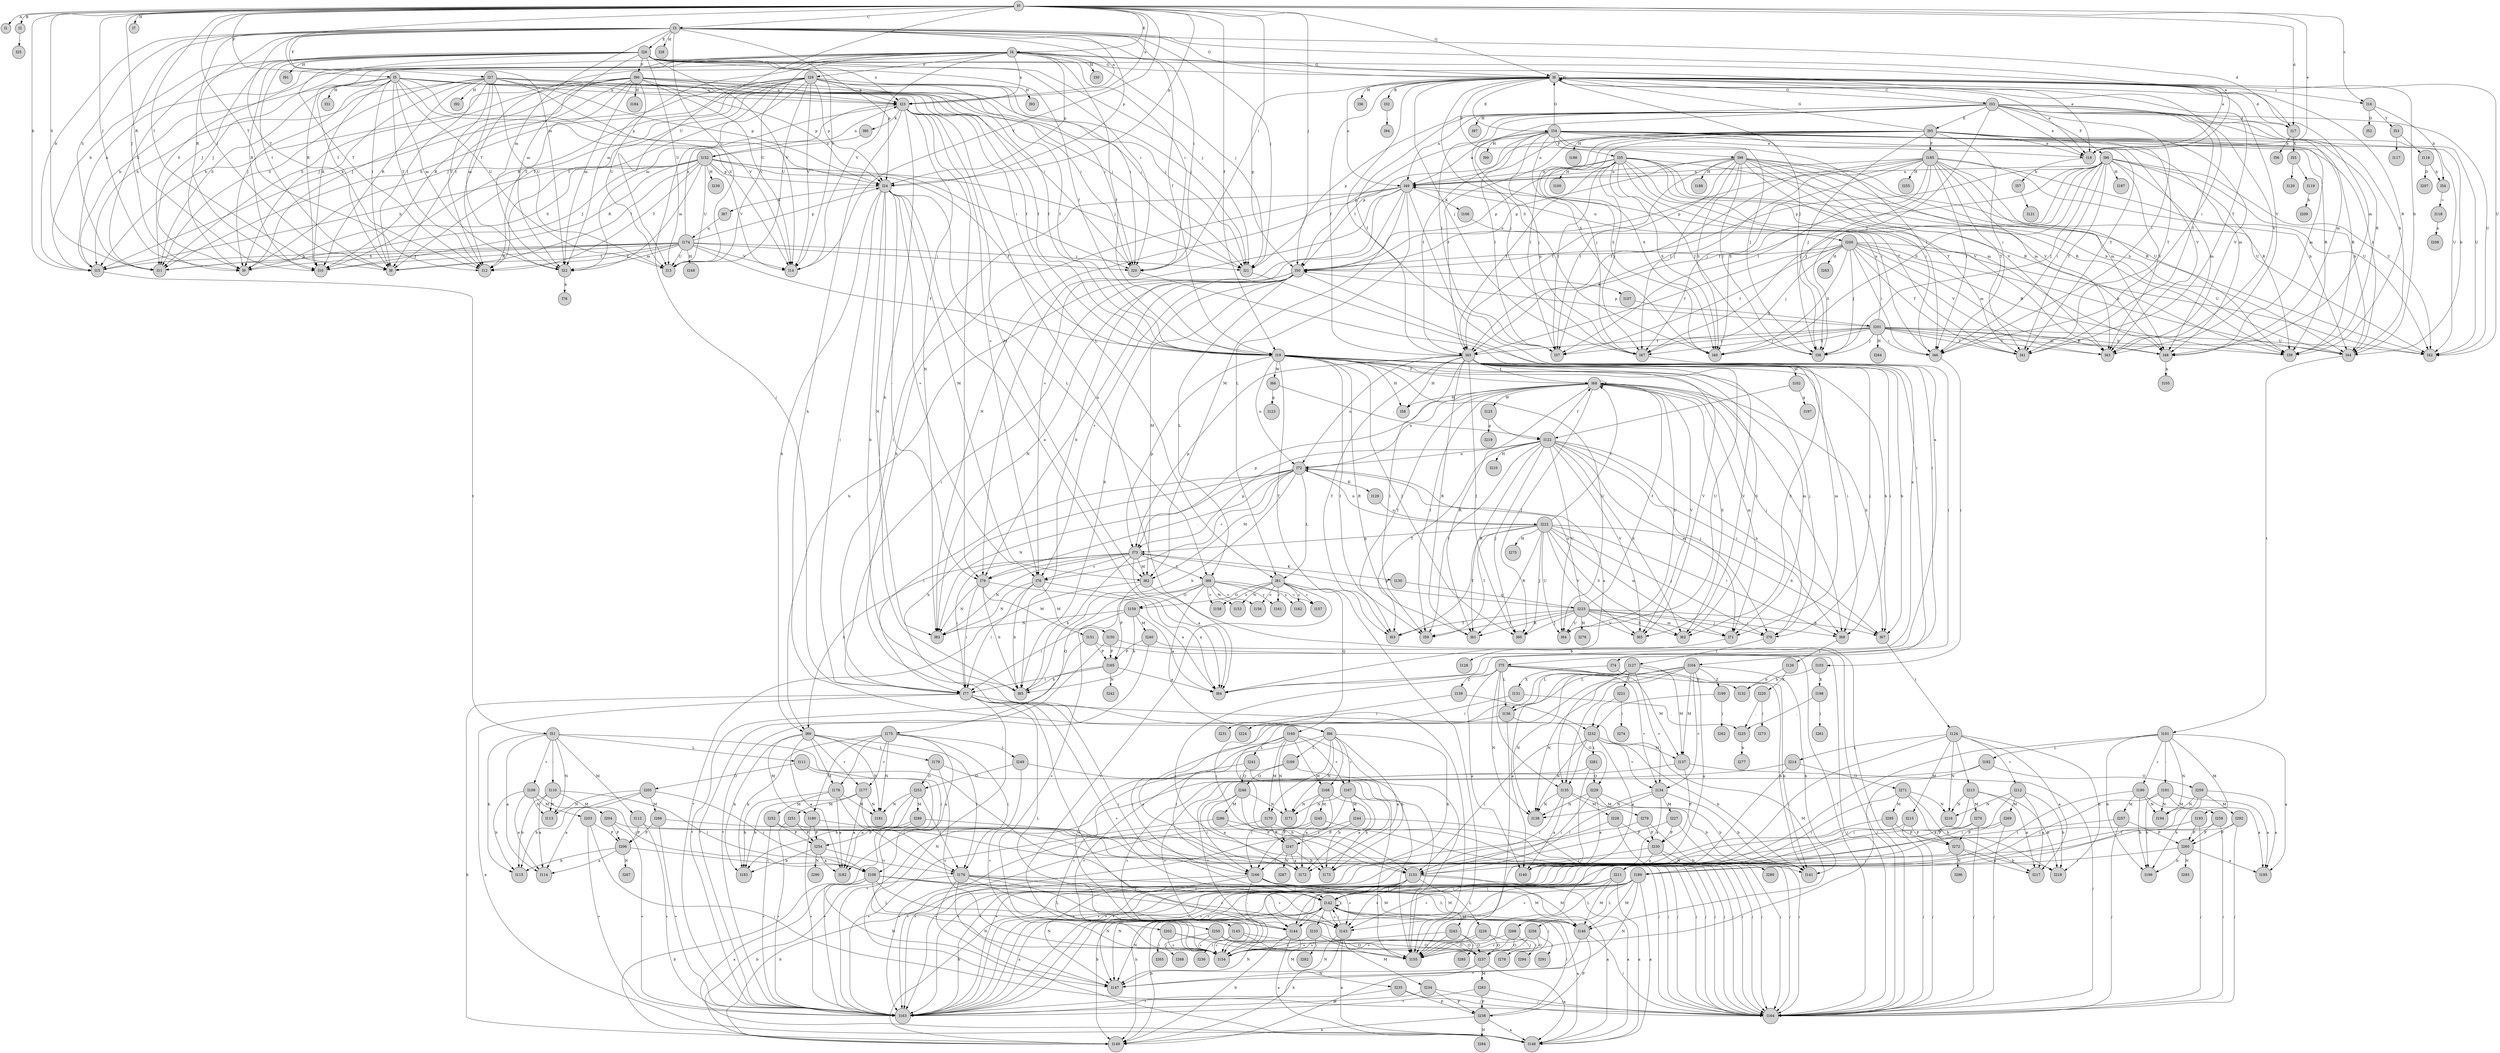digraph simple {node [shape = circle style=filled];
I0[tooltip="I0
A'->.A,#
A->.B,,#
B->.CEFH,,
B->.H,,
B->.CH,,
B->.EH,,
B->.FH,,
B->.CFH,,
B->.CEH,,
B->.EFH,,
C->.cY;
,b|d|e|f|i|j|m|n|p
H->.I,,
H->.R,,
H->.T,,
H->.S,,
H->.U,,
H->.V,,
H->.J,,
E->.dX;
,b|e|f|i|j|m|n|p
F->.GB;
,b|f|i|j|m|n|p
I->.btL,,
R->.pKqH,,
T->.nKoH,,
S->.mb,,
U->.i(X),,
V->.j(Z),,
J->.fWg,,
G->.eb;
,b|c|d|e|f|i|j|m|n|p
" ];

I1[tooltip="I1
A'->A.,#
" ];

I2[tooltip="I2
A->B.,,#
" ];

I3[tooltip="I3
B->C.EFH,,
B->C.H,,
B->C.FH,,
B->C.EH,,
E->.dX;
,b|e|f|i|j|m|n|p
H->.I,,
H->.R,,
H->.T,,
H->.S,,
H->.U,,
H->.V,,
H->.J,,
F->.GB;
,b|f|i|j|m|n|p
I->.btL,,
R->.pKqH,,
T->.nKoH,,
S->.mb,,
U->.i(X),,
V->.j(Z),,
J->.fWg,,
G->.eb;
,b|c|d|e|f|i|j|m|n|p
" ];

I4[tooltip="I4
B->E.H,,
B->E.FH,,
H->.I,,
H->.R,,
H->.T,,
H->.S,,
H->.U,,
H->.V,,
H->.J,,
F->.GB;
,b|f|i|j|m|n|p
I->.btL,,
R->.pKqH,,
T->.nKoH,,
S->.mb,,
U->.i(X),,
V->.j(Z),,
J->.fWg,,
G->.eb;
,b|c|d|e|f|i|j|m|n|p
" ];

I5[tooltip="I5
B->F.H,,
H->.I,,
H->.R,,
H->.T,,
H->.S,,
H->.U,,
H->.V,,
H->.J,,
I->.btL,,
R->.pKqH,,
T->.nKoH,,
S->.mb,,
U->.i(X),,
V->.j(Z),,
J->.fWg,,
" ];

I6[tooltip="I6
F->G.B;
,b|f|i|j|m|n|p
B->.CEFH,;

B->.H,;

B->.CH,;

B->.EH,;

B->.FH,;

B->.CFH,;

B->.CEH,;

B->.EFH,;

C->.cY;
,b|d|e|f|i|j|m|n|p
H->.I,;

H->.R,;

H->.T,;

H->.S,;

H->.U,;

H->.V,;

H->.J,;

E->.dX;
,b|e|f|i|j|m|n|p
F->.GB;
,b|f|i|j|m|n|p
I->.btL,;

R->.pKqH,;

T->.nKoH,;

S->.mb,;

U->.i(X),;

V->.j(Z),;

J->.fWg,;

G->.eb;
,b|c|d|e|f|i|j|m|n|p
" ];

I7[tooltip="I7
B->H.,,
" ];

I8[tooltip="I8
H->I.,,
" ];

I9[tooltip="I9
H->J.,,
" ];

I10[tooltip="I10
H->R.,,
" ];

I11[tooltip="I11
H->S.,,
" ];

I12[tooltip="I12
H->T.,,
" ];

I13[tooltip="I13
H->U.,,
" ];

I14[tooltip="I14
H->V.,,
" ];

I15[tooltip="I15
I->b.tL,,
" ];

I16[tooltip="I16
C->c.Y;
,b|d|e|f|i|j|m|n|p
Y->.Y,D,,|;

Y->.D,,|;

D->.b=a,,|;

" ];

I17[tooltip="I17
E->d.X;
,b|e|f|i|j|m|n|p
X->.X,b,,|;

X->.b,,|;

" ];

I18[tooltip="I18
G->e.b;
,b|c|d|e|f|i|j|m|n|p
" ];

I19[tooltip="I19
J->f.Wg,,
W->.W;
H,;
|g
W->.H,;
|g
H->.I,;
|g
H->.R,;
|g
H->.T,;
|g
H->.S,;
|g
H->.U,;
|g
H->.V,;
|g
H->.J,;
|g
I->.btL,;
|g
R->.pKqH,;
|g
T->.nKoH,;
|g
S->.mb,;
|g
U->.i(X),;
|g
V->.j(Z),;
|g
J->.fWg,;
|g
" ];

I20[tooltip="I20
U->i.(X),,
" ];

I21[tooltip="I21
V->j.(Z),,
" ];

I22[tooltip="I22
S->m.b,,
" ];

I23[tooltip="I23
T->n.KoH,,
K->.LQL,o
K->.hL,o
L->.LOM,%|+|-|<|=|>|r|s
L->.M,%|+|-|<|=|>|r|s
L->.-M,%|+|-|<|=|>|r|s
L->.+M,%|+|-|<|=|>|r|s
M->.MPN,%|*|+|-|/|<|=|>|r|s
M->.N,%|*|+|-|/|<|=|>|r|s
N->.b,%|*|+|-|/|<|=|>|r|s
N->.a,%|*|+|-|/|<|=|>|r|s
N->.(L),%|*|+|-|/|<|=|>|r|s
" ];

I24[tooltip="I24
R->p.KqH,,
K->.LQL,q
K->.hL,q
L->.LOM,%|+|-|<|=|>|r|s
L->.M,%|+|-|<|=|>|r|s
L->.-M,%|+|-|<|=|>|r|s
L->.+M,%|+|-|<|=|>|r|s
M->.MPN,%|*|+|-|/|<|=|>|r|s
M->.N,%|*|+|-|/|<|=|>|r|s
N->.b,%|*|+|-|/|<|=|>|r|s
N->.a,%|*|+|-|/|<|=|>|r|s
N->.(L),%|*|+|-|/|<|=|>|r|s
" ];

I25[tooltip="I25
A->B,.,#
" ];

I26[tooltip="I26
B->CE.FH,,
B->CE.H,,
F->.GB;
,b|f|i|j|m|n|p
H->.I,,
H->.R,,
H->.T,,
H->.S,,
H->.U,,
H->.V,,
H->.J,,
G->.eb;
,b|c|d|e|f|i|j|m|n|p
I->.btL,,
R->.pKqH,,
T->.nKoH,,
S->.mb,,
U->.i(X),,
V->.j(Z),,
J->.fWg,,
" ];

I27[tooltip="I27
B->CF.H,,
H->.I,,
H->.R,,
H->.T,,
H->.S,,
H->.U,,
H->.V,,
H->.J,,
I->.btL,,
R->.pKqH,,
T->.nKoH,,
S->.mb,,
U->.i(X),,
V->.j(Z),,
J->.fWg,,
" ];

I28[tooltip="I28
B->CH.,,
" ];

I29[tooltip="I29
B->EF.H,,
H->.I,,
H->.R,,
H->.T,,
H->.S,,
H->.U,,
H->.V,,
H->.J,,
I->.btL,,
R->.pKqH,,
T->.nKoH,,
S->.mb,,
U->.i(X),,
V->.j(Z),,
J->.fWg,,
" ];

I30[tooltip="I30
B->EH.,,
" ];

I31[tooltip="I31
B->FH.,,
" ];

I32[tooltip="I32
F->GB.;
,b|f|i|j|m|n|p
" ];

I33[tooltip="I33
B->C.EFH,;

B->C.H,;

B->C.FH,;

B->C.EH,;

E->.dX;
,b|e|f|i|j|m|n|p
H->.I,;

H->.R,;

H->.T,;

H->.S,;

H->.U,;

H->.V,;

H->.J,;

F->.GB;
,b|f|i|j|m|n|p
I->.btL,;

R->.pKqH,;

T->.nKoH,;

S->.mb,;

U->.i(X),;

V->.j(Z),;

J->.fWg,;

G->.eb;
,b|c|d|e|f|i|j|m|n|p
" ];

I34[tooltip="I34
B->E.H,;

B->E.FH,;

H->.I,;

H->.R,;

H->.T,;

H->.S,;

H->.U,;

H->.V,;

H->.J,;

F->.GB;
,b|f|i|j|m|n|p
I->.btL,;

R->.pKqH,;

T->.nKoH,;

S->.mb,;

U->.i(X),;

V->.j(Z),;

J->.fWg,;

G->.eb;
,b|c|d|e|f|i|j|m|n|p
" ];

I35[tooltip="I35
B->F.H,;

H->.I,;

H->.R,;

H->.T,;

H->.S,;

H->.U,;

H->.V,;

H->.J,;

I->.btL,;

R->.pKqH,;

T->.nKoH,;

S->.mb,;

U->.i(X),;

V->.j(Z),;

J->.fWg,;

" ];

I36[tooltip="I36
B->H.,;

" ];

I37[tooltip="I37
H->I.,;

" ];

I38[tooltip="I38
H->J.,;

" ];

I39[tooltip="I39
H->R.,;

" ];

I40[tooltip="I40
H->S.,;

" ];

I41[tooltip="I41
H->T.,;

" ];

I42[tooltip="I42
H->U.,;

" ];

I43[tooltip="I43
H->V.,;

" ];

I44[tooltip="I44
I->b.tL,;

" ];

I45[tooltip="I45
J->f.Wg,;

W->.W;
H,;
|g
W->.H,;
|g
H->.I,;
|g
H->.R,;
|g
H->.T,;
|g
H->.S,;
|g
H->.U,;
|g
H->.V,;
|g
H->.J,;
|g
I->.btL,;
|g
R->.pKqH,;
|g
T->.nKoH,;
|g
S->.mb,;
|g
U->.i(X),;
|g
V->.j(Z),;
|g
J->.fWg,;
|g
" ];

I46[tooltip="I46
U->i.(X),;

" ];

I47[tooltip="I47
V->j.(Z),;

" ];

I48[tooltip="I48
S->m.b,;

" ];

I49[tooltip="I49
T->n.KoH,;

K->.LQL,o
K->.hL,o
L->.LOM,%|+|-|<|=|>|r|s
L->.M,%|+|-|<|=|>|r|s
L->.-M,%|+|-|<|=|>|r|s
L->.+M,%|+|-|<|=|>|r|s
M->.MPN,%|*|+|-|/|<|=|>|r|s
M->.N,%|*|+|-|/|<|=|>|r|s
N->.b,%|*|+|-|/|<|=|>|r|s
N->.a,%|*|+|-|/|<|=|>|r|s
N->.(L),%|*|+|-|/|<|=|>|r|s
" ];

I50[tooltip="I50
R->p.KqH,;

K->.LQL,q
K->.hL,q
L->.LOM,%|+|-|<|=|>|r|s
L->.M,%|+|-|<|=|>|r|s
L->.-M,%|+|-|<|=|>|r|s
L->.+M,%|+|-|<|=|>|r|s
M->.MPN,%|*|+|-|/|<|=|>|r|s
M->.N,%|*|+|-|/|<|=|>|r|s
N->.b,%|*|+|-|/|<|=|>|r|s
N->.a,%|*|+|-|/|<|=|>|r|s
N->.(L),%|*|+|-|/|<|=|>|r|s
" ];

I51[tooltip="I51
I->bt.L,,
L->.LOM,+|,|-
L->.M,+|,|-
L->.-M,+|,|-
L->.+M,+|,|-
M->.MPN,*|+|,|-|/
M->.N,*|+|,|-|/
N->.b,*|+|,|-|/
N->.a,*|+|,|-|/
N->.(L),*|+|,|-|/
" ];

I52[tooltip="I52
Y->D.,,|;

" ];

I53[tooltip="I53
C->cY.;
,b|d|e|f|i|j|m|n|p
Y->Y.,D,,|;

" ];

I54[tooltip="I54
D->b.=a,,|;

" ];

I55[tooltip="I55
E->dX.;
,b|e|f|i|j|m|n|p
X->X.,b,,|;

" ];

I56[tooltip="I56
X->b.,,|;

" ];

I57[tooltip="I57
G->eb.;
,b|c|d|e|f|i|j|m|n|p
" ];

I58[tooltip="I58
W->H.,;
|g
" ];

I59[tooltip="I59
H->I.,;
|g
" ];

I60[tooltip="I60
H->J.,;
|g
" ];

I61[tooltip="I61
H->R.,;
|g
" ];

I62[tooltip="I62
H->S.,;
|g
" ];

I63[tooltip="I63
H->T.,;
|g
" ];

I64[tooltip="I64
H->U.,;
|g
" ];

I65[tooltip="I65
H->V.,;
|g
" ];

I66[tooltip="I66
J->fW.g,,
W->W.;
H,;
|g
" ];

I67[tooltip="I67
I->b.tL,;
|g
" ];

I68[tooltip="I68
J->f.Wg,;
|g
W->.W;
H,;
|g
W->.H,;
|g
H->.I,;
|g
H->.R,;
|g
H->.T,;
|g
H->.S,;
|g
H->.U,;
|g
H->.V,;
|g
H->.J,;
|g
I->.btL,;
|g
R->.pKqH,;
|g
T->.nKoH,;
|g
S->.mb,;
|g
U->.i(X),;
|g
V->.j(Z),;
|g
J->.fWg,;
|g
" ];

I69[tooltip="I69
U->i.(X),;
|g
" ];

I70[tooltip="I70
V->j.(Z),;
|g
" ];

I71[tooltip="I71
S->m.b,;
|g
" ];

I72[tooltip="I72
T->n.KoH,;
|g
K->.LQL,o
K->.hL,o
L->.LOM,%|+|-|<|=|>|r|s
L->.M,%|+|-|<|=|>|r|s
L->.-M,%|+|-|<|=|>|r|s
L->.+M,%|+|-|<|=|>|r|s
M->.MPN,%|*|+|-|/|<|=|>|r|s
M->.N,%|*|+|-|/|<|=|>|r|s
N->.b,%|*|+|-|/|<|=|>|r|s
N->.a,%|*|+|-|/|<|=|>|r|s
N->.(L),%|*|+|-|/|<|=|>|r|s
" ];

I73[tooltip="I73
R->p.KqH,;
|g
K->.LQL,q
K->.hL,q
L->.LOM,%|+|-|<|=|>|r|s
L->.M,%|+|-|<|=|>|r|s
L->.-M,%|+|-|<|=|>|r|s
L->.+M,%|+|-|<|=|>|r|s
M->.MPN,%|*|+|-|/|<|=|>|r|s
M->.N,%|*|+|-|/|<|=|>|r|s
N->.b,%|*|+|-|/|<|=|>|r|s
N->.a,%|*|+|-|/|<|=|>|r|s
N->.(L),%|*|+|-|/|<|=|>|r|s
" ];

I74[tooltip="I74
U->i(.X),,
X->.X,b,)|,
X->.b,)|,
" ];

I75[tooltip="I75
V->j(.Z),,
Z->.Z,L,)|,
Z->.L,)|,
L->.LOM,)|+|,|-
L->.M,)|+|,|-
L->.-M,)|+|,|-
L->.+M,)|+|,|-
M->.MPN,)|*|+|,|-|/
M->.N,)|*|+|,|-|/
N->.b,)|*|+|,|-|/
N->.a,)|*|+|,|-|/
N->.(L),)|*|+|,|-|/
" ];

I76[tooltip="I76
S->mb.,,
" ];

I77[tooltip="I77
N->(.L),%|*|+|-|/|<|=|>|r|s
L->.LOM,)|+|-
L->.M,)|+|-
L->.-M,)|+|-
L->.+M,)|+|-
M->.MPN,)|*|+|-|/
M->.N,)|*|+|-|/
N->.b,)|*|+|-|/
N->.a,)|*|+|-|/
N->.(L),)|*|+|-|/
" ];

I78[tooltip="I78
L->+.M,%|+|-|<|=|>|r|s
M->.MPN,%|*|+|-|/|<|=|>|r|s
M->.N,%|*|+|-|/|<|=|>|r|s
N->.b,%|*|+|-|/|<|=|>|r|s
N->.a,%|*|+|-|/|<|=|>|r|s
N->.(L),%|*|+|-|/|<|=|>|r|s
" ];

I79[tooltip="I79
L->-.M,%|+|-|<|=|>|r|s
M->.MPN,%|*|+|-|/|<|=|>|r|s
M->.N,%|*|+|-|/|<|=|>|r|s
N->.b,%|*|+|-|/|<|=|>|r|s
N->.a,%|*|+|-|/|<|=|>|r|s
N->.(L),%|*|+|-|/|<|=|>|r|s
" ];

I80[tooltip="I80
T->nK.oH,,
" ];

I81[tooltip="I81
K->L.QL,o
L->L.OM,%|+|-|<|=|>|r|s
Q->.=,(|+|-|a|b
Q->.%,(|+|-|a|b
Q->.<,(|+|-|a|b
Q->.r,(|+|-|a|b
Q->.>,(|+|-|a|b
Q->.s,(|+|-|a|b
O->.+,(|a|b
O->.-,(|a|b
" ];

I82[tooltip="I82
L->M.,%|+|-|<|=|>|r|s
M->M.PN,%|*|+|-|/|<|=|>|r|s
P->.*,(|a|b
P->./,(|a|b
" ];

I83[tooltip="I83
M->N.,%|*|+|-|/|<|=|>|r|s
" ];

I84[tooltip="I84
N->a.,%|*|+|-|/|<|=|>|r|s
" ];

I85[tooltip="I85
N->b.,%|*|+|-|/|<|=|>|r|s
" ];

I86[tooltip="I86
K->h.L,o
L->.LOM,+|-|o
L->.M,+|-|o
L->.-M,+|-|o
L->.+M,+|-|o
M->.MPN,*|+|-|/|o
M->.N,*|+|-|/|o
N->.b,*|+|-|/|o
N->.a,*|+|-|/|o
N->.(L),*|+|-|/|o
" ];

I87[tooltip="I87
R->pK.qH,,
" ];

I88[tooltip="I88
K->L.QL,q
L->L.OM,%|+|-|<|=|>|r|s
Q->.=,(|+|-|a|b
Q->.%,(|+|-|a|b
Q->.<,(|+|-|a|b
Q->.r,(|+|-|a|b
Q->.>,(|+|-|a|b
Q->.s,(|+|-|a|b
O->.+,(|a|b
O->.-,(|a|b
" ];

I89[tooltip="I89
K->h.L,q
L->.LOM,+|-|q
L->.M,+|-|q
L->.-M,+|-|q
L->.+M,+|-|q
M->.MPN,*|+|-|/|q
M->.N,*|+|-|/|q
N->.b,*|+|-|/|q
N->.a,*|+|-|/|q
N->.(L),*|+|-|/|q
" ];

I90[tooltip="I90
B->CEF.H,,
H->.I,,
H->.R,,
H->.T,,
H->.S,,
H->.U,,
H->.V,,
H->.J,,
I->.btL,,
R->.pKqH,,
T->.nKoH,,
S->.mb,,
U->.i(X),,
V->.j(Z),,
J->.fWg,,
" ];

I91[tooltip="I91
B->CEH.,,
" ];

I92[tooltip="I92
B->CFH.,,
" ];

I93[tooltip="I93
B->EFH.,,
" ];

I94[tooltip="I94
F->GB;
.,b|f|i|j|m|n|p
" ];

I95[tooltip="I95
B->CE.FH,;

B->CE.H,;

F->.GB;
,b|f|i|j|m|n|p
H->.I,;

H->.R,;

H->.T,;

H->.S,;

H->.U,;

H->.V,;

H->.J,;

G->.eb;
,b|c|d|e|f|i|j|m|n|p
I->.btL,;

R->.pKqH,;

T->.nKoH,;

S->.mb,;

U->.i(X),;

V->.j(Z),;

J->.fWg,;

" ];

I96[tooltip="I96
B->CF.H,;

H->.I,;

H->.R,;

H->.T,;

H->.S,;

H->.U,;

H->.V,;

H->.J,;

I->.btL,;

R->.pKqH,;

T->.nKoH,;

S->.mb,;

U->.i(X),;

V->.j(Z),;

J->.fWg,;

" ];

I97[tooltip="I97
B->CH.,;

" ];

I98[tooltip="I98
B->EF.H,;

H->.I,;

H->.R,;

H->.T,;

H->.S,;

H->.U,;

H->.V,;

H->.J,;

I->.btL,;

R->.pKqH,;

T->.nKoH,;

S->.mb,;

U->.i(X),;

V->.j(Z),;

J->.fWg,;

" ];

I99[tooltip="I99
B->EH.,;

" ];

I100[tooltip="I100
B->FH.,;

" ];

I101[tooltip="I101
I->bt.L,;

L->.LOM,+|-|;

L->.M,+|-|;

L->.-M,+|-|;

L->.+M,+|-|;

M->.MPN,*|+|-|/|;

M->.N,*|+|-|/|;

N->.b,*|+|-|/|;

N->.a,*|+|-|/|;

N->.(L),*|+|-|/|;

" ];

I102[tooltip="I102
J->fW.g,;

W->W.;
H,;
|g
" ];

I103[tooltip="I103
U->i(.X),;

X->.X,b,)|,
X->.b,)|,
" ];

I104[tooltip="I104
V->j(.Z),;

Z->.Z,L,)|,
Z->.L,)|,
L->.LOM,)|+|,|-
L->.M,)|+|,|-
L->.-M,)|+|,|-
L->.+M,)|+|,|-
M->.MPN,)|*|+|,|-|/
M->.N,)|*|+|,|-|/
N->.b,)|*|+|,|-|/
N->.a,)|*|+|,|-|/
N->.(L),)|*|+|,|-|/
" ];

I105[tooltip="I105
S->mb.,;

" ];

I106[tooltip="I106
T->nK.oH,;

" ];

I107[tooltip="I107
R->pK.qH,;

" ];

I108[tooltip="I108
N->(.L),*|+|,|-|/
L->.LOM,)|+|-
L->.M,)|+|-
L->.-M,)|+|-
L->.+M,)|+|-
M->.MPN,)|*|+|-|/
M->.N,)|*|+|-|/
N->.b,)|*|+|-|/
N->.a,)|*|+|-|/
N->.(L),)|*|+|-|/
" ];

I109[tooltip="I109
L->+.M,+|,|-
M->.MPN,*|+|,|-|/
M->.N,*|+|,|-|/
N->.b,*|+|,|-|/
N->.a,*|+|,|-|/
N->.(L),*|+|,|-|/
" ];

I110[tooltip="I110
L->-.M,+|,|-
M->.MPN,*|+|,|-|/
M->.N,*|+|,|-|/
N->.b,*|+|,|-|/
N->.a,*|+|,|-|/
N->.(L),*|+|,|-|/
" ];

I111[tooltip="I111
I->btL.,,
L->L.OM,+|,|-
O->.+,(|a|b
O->.-,(|a|b
" ];

I112[tooltip="I112
L->M.,+|,|-
M->M.PN,*|+|,|-|/
P->.*,(|a|b
P->./,(|a|b
" ];

I113[tooltip="I113
M->N.,*|+|,|-|/
" ];

I114[tooltip="I114
N->a.,*|+|,|-|/
" ];

I115[tooltip="I115
N->b.,*|+|,|-|/
" ];

I116[tooltip="I116
Y->Y,.D,,|;

D->.b=a,,|;

" ];

I117[tooltip="I117
C->cY;
.,b|d|e|f|i|j|m|n|p
" ];

I118[tooltip="I118
D->b=.a,,|;

" ];

I119[tooltip="I119
X->X,.b,,|;

" ];

I120[tooltip="I120
E->dX;
.,b|e|f|i|j|m|n|p
" ];

I121[tooltip="I121
G->eb;
.,b|c|d|e|f|i|j|m|n|p
" ];

I122[tooltip="I122
W->W;
.H,;
|g
H->.I,;
|g
H->.R,;
|g
H->.T,;
|g
H->.S,;
|g
H->.U,;
|g
H->.V,;
|g
H->.J,;
|g
I->.btL,;
|g
R->.pKqH,;
|g
T->.nKoH,;
|g
S->.mb,;
|g
U->.i(X),;
|g
V->.j(Z),;
|g
J->.fWg,;
|g
" ];

I123[tooltip="I123
J->fWg.,,
" ];

I124[tooltip="I124
I->bt.L,;
|g
L->.LOM,+|-|;
|g
L->.M,+|-|;
|g
L->.-M,+|-|;
|g
L->.+M,+|-|;
|g
M->.MPN,*|+|-|/|;
|g
M->.N,*|+|-|/|;
|g
N->.b,*|+|-|/|;
|g
N->.a,*|+|-|/|;
|g
N->.(L),*|+|-|/|;
|g
" ];

I125[tooltip="I125
J->fW.g,;
|g
W->W.;
H,;
|g
" ];

I126[tooltip="I126
U->i(.X),;
|g
X->.X,b,)|,
X->.b,)|,
" ];

I127[tooltip="I127
V->j(.Z),;
|g
Z->.Z,L,)|,
Z->.L,)|,
L->.LOM,)|+|,|-
L->.M,)|+|,|-
L->.-M,)|+|,|-
L->.+M,)|+|,|-
M->.MPN,)|*|+|,|-|/
M->.N,)|*|+|,|-|/
N->.b,)|*|+|,|-|/
N->.a,)|*|+|,|-|/
N->.(L),)|*|+|,|-|/
" ];

I128[tooltip="I128
S->mb.,;
|g
" ];

I129[tooltip="I129
T->nK.oH,;
|g
" ];

I130[tooltip="I130
R->pK.qH,;
|g
" ];

I131[tooltip="I131
U->i(X.),,
X->X.,b,)|,
" ];

I132[tooltip="I132
X->b.,)|,
" ];

I133[tooltip="I133
N->(.L),)|*|+|,|-|/
L->.LOM,)|+|-
L->.M,)|+|-
L->.-M,)|+|-
L->.+M,)|+|-
M->.MPN,)|*|+|-|/
M->.N,)|*|+|-|/
N->.b,)|*|+|-|/
N->.a,)|*|+|-|/
N->.(L),)|*|+|-|/
" ];

I134[tooltip="I134
L->+.M,)|+|,|-
M->.MPN,)|*|+|,|-|/
M->.N,)|*|+|,|-|/
N->.b,)|*|+|,|-|/
N->.a,)|*|+|,|-|/
N->.(L),)|*|+|,|-|/
" ];

I135[tooltip="I135
L->-.M,)|+|,|-
M->.MPN,)|*|+|,|-|/
M->.N,)|*|+|,|-|/
N->.b,)|*|+|,|-|/
N->.a,)|*|+|,|-|/
N->.(L),)|*|+|,|-|/
" ];

I136[tooltip="I136
Z->L.,)|,
L->L.OM,)|+|,|-
O->.+,(|a|b
O->.-,(|a|b
" ];

I137[tooltip="I137
L->M.,)|+|,|-
M->M.PN,)|*|+|,|-|/
P->.*,(|a|b
P->./,(|a|b
" ];

I138[tooltip="I138
M->N.,)|*|+|,|-|/
" ];

I139[tooltip="I139
V->j(Z.),,
Z->Z.,L,)|,
" ];

I140[tooltip="I140
N->a.,)|*|+|,|-|/
" ];

I141[tooltip="I141
N->b.,)|*|+|,|-|/
" ];

I142[tooltip="I142
N->(.L),)|*|+|-|/
L->.LOM,)|+|-
L->.M,)|+|-
L->.-M,)|+|-
L->.+M,)|+|-
M->.MPN,)|*|+|-|/
M->.N,)|*|+|-|/
N->.b,)|*|+|-|/
N->.a,)|*|+|-|/
N->.(L),)|*|+|-|/
" ];

I143[tooltip="I143
L->+.M,)|+|-
M->.MPN,)|*|+|-|/
M->.N,)|*|+|-|/
N->.b,)|*|+|-|/
N->.a,)|*|+|-|/
N->.(L),)|*|+|-|/
" ];

I144[tooltip="I144
L->-.M,)|+|-
M->.MPN,)|*|+|-|/
M->.N,)|*|+|-|/
N->.b,)|*|+|-|/
N->.a,)|*|+|-|/
N->.(L),)|*|+|-|/
" ];

I145[tooltip="I145
N->(L.),%|*|+|-|/|<|=|>|r|s
L->L.OM,)|+|-
O->.+,(|a|b
O->.-,(|a|b
" ];

I146[tooltip="I146
L->M.,)|+|-
M->M.PN,)|*|+|-|/
P->.*,(|a|b
P->./,(|a|b
" ];

I147[tooltip="I147
M->N.,)|*|+|-|/
" ];

I148[tooltip="I148
N->a.,)|*|+|-|/
" ];

I149[tooltip="I149
N->b.,)|*|+|-|/
" ];

I150[tooltip="I150
L->+M.,%|+|-|<|=|>|r|s
M->M.PN,%|*|+|-|/|<|=|>|r|s
P->.*,(|a|b
P->./,(|a|b
" ];

I151[tooltip="I151
L->-M.,%|+|-|<|=|>|r|s
M->M.PN,%|*|+|-|/|<|=|>|r|s
P->.*,(|a|b
P->./,(|a|b
" ];

I152[tooltip="I152
T->nKo.H,,
H->.I,,
H->.R,,
H->.T,,
H->.S,,
H->.U,,
H->.V,,
H->.J,,
I->.btL,,
R->.pKqH,,
T->.nKoH,,
S->.mb,,
U->.i(X),,
V->.j(Z),,
J->.fWg,,
" ];

I153[tooltip="I153
Q->%.,(|+|-|a|b
" ];

I154[tooltip="I154
O->+.,(|a|b
" ];

I155[tooltip="I155
O->-.,(|a|b
" ];

I156[tooltip="I156
Q-><.,(|+|-|a|b
" ];

I157[tooltip="I157
Q->=.,(|+|-|a|b
" ];

I158[tooltip="I158
Q->>.,(|+|-|a|b
" ];

I159[tooltip="I159
L->LO.M,%|+|-|<|=|>|r|s
M->.MPN,%|*|+|-|/|<|=|>|r|s
M->.N,%|*|+|-|/|<|=|>|r|s
N->.b,%|*|+|-|/|<|=|>|r|s
N->.a,%|*|+|-|/|<|=|>|r|s
N->.(L),%|*|+|-|/|<|=|>|r|s
" ];

I160[tooltip="I160
K->LQ.L,o
L->.LOM,+|-|o
L->.M,+|-|o
L->.-M,+|-|o
L->.+M,+|-|o
M->.MPN,*|+|-|/|o
M->.N,*|+|-|/|o
N->.b,*|+|-|/|o
N->.a,*|+|-|/|o
N->.(L),*|+|-|/|o
" ];

I161[tooltip="I161
Q->r.,(|+|-|a|b
" ];

I162[tooltip="I162
Q->s.,(|+|-|a|b
" ];

I163[tooltip="I163
P->*.,(|a|b
" ];

I164[tooltip="I164
P->/.,(|a|b
" ];

I165[tooltip="I165
M->MP.N,%|*|+|-|/|<|=|>|r|s
N->.b,%|*|+|-|/|<|=|>|r|s
N->.a,%|*|+|-|/|<|=|>|r|s
N->.(L),%|*|+|-|/|<|=|>|r|s
" ];

I166[tooltip="I166
N->(.L),*|+|-|/|o
L->.LOM,)|+|-
L->.M,)|+|-
L->.-M,)|+|-
L->.+M,)|+|-
M->.MPN,)|*|+|-|/
M->.N,)|*|+|-|/
N->.b,)|*|+|-|/
N->.a,)|*|+|-|/
N->.(L),)|*|+|-|/
" ];

I167[tooltip="I167
L->+.M,+|-|o
M->.MPN,*|+|-|/|o
M->.N,*|+|-|/|o
N->.b,*|+|-|/|o
N->.a,*|+|-|/|o
N->.(L),*|+|-|/|o
" ];

I168[tooltip="I168
L->-.M,+|-|o
M->.MPN,*|+|-|/|o
M->.N,*|+|-|/|o
N->.b,*|+|-|/|o
N->.a,*|+|-|/|o
N->.(L),*|+|-|/|o
" ];

I169[tooltip="I169
K->hL.,o
L->L.OM,+|-|o
O->.+,(|a|b
O->.-,(|a|b
" ];

I170[tooltip="I170
L->M.,+|-|o
M->M.PN,*|+|-|/|o
P->.*,(|a|b
P->./,(|a|b
" ];

I171[tooltip="I171
M->N.,*|+|-|/|o
" ];

I172[tooltip="I172
N->a.,*|+|-|/|o
" ];

I173[tooltip="I173
N->b.,*|+|-|/|o
" ];

I174[tooltip="I174
R->pKq.H,,
H->.I,,
H->.R,,
H->.T,,
H->.S,,
H->.U,,
H->.V,,
H->.J,,
I->.btL,,
R->.pKqH,,
T->.nKoH,,
S->.mb,,
U->.i(X),,
V->.j(Z),,
J->.fWg,,
" ];

I175[tooltip="I175
K->LQ.L,q
L->.LOM,+|-|q
L->.M,+|-|q
L->.-M,+|-|q
L->.+M,+|-|q
M->.MPN,*|+|-|/|q
M->.N,*|+|-|/|q
N->.b,*|+|-|/|q
N->.a,*|+|-|/|q
N->.(L),*|+|-|/|q
" ];

I176[tooltip="I176
N->(.L),*|+|-|/|q
L->.LOM,)|+|-
L->.M,)|+|-
L->.-M,)|+|-
L->.+M,)|+|-
M->.MPN,)|*|+|-|/
M->.N,)|*|+|-|/
N->.b,)|*|+|-|/
N->.a,)|*|+|-|/
N->.(L),)|*|+|-|/
" ];

I177[tooltip="I177
L->+.M,+|-|q
M->.MPN,*|+|-|/|q
M->.N,*|+|-|/|q
N->.b,*|+|-|/|q
N->.a,*|+|-|/|q
N->.(L),*|+|-|/|q
" ];

I178[tooltip="I178
L->-.M,+|-|q
M->.MPN,*|+|-|/|q
M->.N,*|+|-|/|q
N->.b,*|+|-|/|q
N->.a,*|+|-|/|q
N->.(L),*|+|-|/|q
" ];

I179[tooltip="I179
K->hL.,q
L->L.OM,+|-|q
O->.+,(|a|b
O->.-,(|a|b
" ];

I180[tooltip="I180
L->M.,+|-|q
M->M.PN,*|+|-|/|q
P->.*,(|a|b
P->./,(|a|b
" ];

I181[tooltip="I181
M->N.,*|+|-|/|q
" ];

I182[tooltip="I182
N->a.,*|+|-|/|q
" ];

I183[tooltip="I183
N->b.,*|+|-|/|q
" ];

I184[tooltip="I184
B->CEFH.,,
" ];

I185[tooltip="I185
B->CEF.H,;

H->.I,;

H->.R,;

H->.T,;

H->.S,;

H->.U,;

H->.V,;

H->.J,;

I->.btL,;

R->.pKqH,;

T->.nKoH,;

S->.mb,;

U->.i(X),;

V->.j(Z),;

J->.fWg,;

" ];

I186[tooltip="I186
B->CEH.,;

" ];

I187[tooltip="I187
B->CFH.,;

" ];

I188[tooltip="I188
B->EFH.,;

" ];

I189[tooltip="I189
N->(.L),*|+|-|/|;

L->.LOM,)|+|-
L->.M,)|+|-
L->.-M,)|+|-
L->.+M,)|+|-
M->.MPN,)|*|+|-|/
M->.N,)|*|+|-|/
N->.b,)|*|+|-|/
N->.a,)|*|+|-|/
N->.(L),)|*|+|-|/
" ];

I190[tooltip="I190
L->+.M,+|-|;

M->.MPN,*|+|-|/|;

M->.N,*|+|-|/|;

N->.b,*|+|-|/|;

N->.a,*|+|-|/|;

N->.(L),*|+|-|/|;

" ];

I191[tooltip="I191
L->-.M,+|-|;

M->.MPN,*|+|-|/|;

M->.N,*|+|-|/|;

N->.b,*|+|-|/|;

N->.a,*|+|-|/|;

N->.(L),*|+|-|/|;

" ];

I192[tooltip="I192
I->btL.,;

L->L.OM,+|-|;

O->.+,(|a|b
O->.-,(|a|b
" ];

I193[tooltip="I193
L->M.,+|-|;

M->M.PN,*|+|-|/|;

P->.*,(|a|b
P->./,(|a|b
" ];

I194[tooltip="I194
M->N.,*|+|-|/|;

" ];

I195[tooltip="I195
N->a.,*|+|-|/|;

" ];

I196[tooltip="I196
N->b.,*|+|-|/|;

" ];

I197[tooltip="I197
J->fWg.,;

" ];

I198[tooltip="I198
U->i(X.),;

X->X.,b,)|,
" ];

I199[tooltip="I199
V->j(Z.),;

Z->Z.,L,)|,
" ];

I200[tooltip="I200
T->nKo.H,;

H->.I,;

H->.R,;

H->.T,;

H->.S,;

H->.U,;

H->.V,;

H->.J,;

I->.btL,;

R->.pKqH,;

T->.nKoH,;

S->.mb,;

U->.i(X),;

V->.j(Z),;

J->.fWg,;

" ];

I201[tooltip="I201
R->pKq.H,;

H->.I,;

H->.R,;

H->.T,;

H->.S,;

H->.U,;

H->.V,;

H->.J,;

I->.btL,;

R->.pKqH,;

T->.nKoH,;

S->.mb,;

U->.i(X),;

V->.j(Z),;

J->.fWg,;

" ];

I202[tooltip="I202
N->(L.),*|+|,|-|/
L->L.OM,)|+|-
O->.+,(|a|b
O->.-,(|a|b
" ];

I203[tooltip="I203
L->+M.,+|,|-
M->M.PN,*|+|,|-|/
P->.*,(|a|b
P->./,(|a|b
" ];

I204[tooltip="I204
L->-M.,+|,|-
M->M.PN,*|+|,|-|/
P->.*,(|a|b
P->./,(|a|b
" ];

I205[tooltip="I205
L->LO.M,+|,|-
M->.MPN,*|+|,|-|/
M->.N,*|+|,|-|/
N->.b,*|+|,|-|/
N->.a,*|+|,|-|/
N->.(L),*|+|,|-|/
" ];

I206[tooltip="I206
M->MP.N,*|+|,|-|/
N->.b,*|+|,|-|/
N->.a,*|+|,|-|/
N->.(L),*|+|,|-|/
" ];

I207[tooltip="I207
Y->Y,D.,,|;

" ];

I208[tooltip="I208
D->b=a.,,|;

" ];

I209[tooltip="I209
X->X,b.,,|;

" ];

I210[tooltip="I210
W->W;
H.,;
|g
" ];

I211[tooltip="I211
N->(.L),*|+|-|/|;
|g
L->.LOM,)|+|-
L->.M,)|+|-
L->.-M,)|+|-
L->.+M,)|+|-
M->.MPN,)|*|+|-|/
M->.N,)|*|+|-|/
N->.b,)|*|+|-|/
N->.a,)|*|+|-|/
N->.(L),)|*|+|-|/
" ];

I212[tooltip="I212
L->+.M,+|-|;
|g
M->.MPN,*|+|-|/|;
|g
M->.N,*|+|-|/|;
|g
N->.b,*|+|-|/|;
|g
N->.a,*|+|-|/|;
|g
N->.(L),*|+|-|/|;
|g
" ];

I213[tooltip="I213
L->-.M,+|-|;
|g
M->.MPN,*|+|-|/|;
|g
M->.N,*|+|-|/|;
|g
N->.b,*|+|-|/|;
|g
N->.a,*|+|-|/|;
|g
N->.(L),*|+|-|/|;
|g
" ];

I214[tooltip="I214
I->btL.,;
|g
L->L.OM,+|-|;
|g
O->.+,(|a|b
O->.-,(|a|b
" ];

I215[tooltip="I215
L->M.,+|-|;
|g
M->M.PN,*|+|-|/|;
|g
P->.*,(|a|b
P->./,(|a|b
" ];

I216[tooltip="I216
M->N.,*|+|-|/|;
|g
" ];

I217[tooltip="I217
N->a.,*|+|-|/|;
|g
" ];

I218[tooltip="I218
N->b.,*|+|-|/|;
|g
" ];

I219[tooltip="I219
J->fWg.,;
|g
" ];

I220[tooltip="I220
U->i(X.),;
|g
X->X.,b,)|,
" ];

I221[tooltip="I221
V->j(Z.),;
|g
Z->Z.,L,)|,
" ];

I222[tooltip="I222
T->nKo.H,;
|g
H->.I,;
|g
H->.R,;
|g
H->.T,;
|g
H->.S,;
|g
H->.U,;
|g
H->.V,;
|g
H->.J,;
|g
I->.btL,;
|g
R->.pKqH,;
|g
T->.nKoH,;
|g
S->.mb,;
|g
U->.i(X),;
|g
V->.j(Z),;
|g
J->.fWg,;
|g
" ];

I223[tooltip="I223
R->pKq.H,;
|g
H->.I,;
|g
H->.R,;
|g
H->.T,;
|g
H->.S,;
|g
H->.U,;
|g
H->.V,;
|g
H->.J,;
|g
I->.btL,;
|g
R->.pKqH,;
|g
T->.nKoH,;
|g
S->.mb,;
|g
U->.i(X),;
|g
V->.j(Z),;
|g
J->.fWg,;
|g
" ];

I224[tooltip="I224
U->i(X).,,
" ];

I225[tooltip="I225
X->X,.b,)|,
" ];

I226[tooltip="I226
N->(L.),)|*|+|,|-|/
L->L.OM,)|+|-
O->.+,(|a|b
O->.-,(|a|b
" ];

I227[tooltip="I227
L->+M.,)|+|,|-
M->M.PN,)|*|+|,|-|/
P->.*,(|a|b
P->./,(|a|b
" ];

I228[tooltip="I228
L->-M.,)|+|,|-
M->M.PN,)|*|+|,|-|/
P->.*,(|a|b
P->./,(|a|b
" ];

I229[tooltip="I229
L->LO.M,)|+|,|-
M->.MPN,)|*|+|,|-|/
M->.N,)|*|+|,|-|/
N->.b,)|*|+|,|-|/
N->.a,)|*|+|,|-|/
N->.(L),)|*|+|,|-|/
" ];

I230[tooltip="I230
M->MP.N,)|*|+|,|-|/
N->.b,)|*|+|,|-|/
N->.a,)|*|+|,|-|/
N->.(L),)|*|+|,|-|/
" ];

I231[tooltip="I231
V->j(Z).,,
" ];

I232[tooltip="I232
Z->Z,.L,)|,
L->.LOM,)|+|,|-
L->.M,)|+|,|-
L->.-M,)|+|,|-
L->.+M,)|+|,|-
M->.MPN,)|*|+|,|-|/
M->.N,)|*|+|,|-|/
N->.b,)|*|+|,|-|/
N->.a,)|*|+|,|-|/
N->.(L),)|*|+|,|-|/
" ];

I233[tooltip="I233
N->(L.),)|*|+|-|/
L->L.OM,)|+|-
O->.+,(|a|b
O->.-,(|a|b
" ];

I234[tooltip="I234
L->+M.,)|+|-
M->M.PN,)|*|+|-|/
P->.*,(|a|b
P->./,(|a|b
" ];

I235[tooltip="I235
L->-M.,)|+|-
M->M.PN,)|*|+|-|/
P->.*,(|a|b
P->./,(|a|b
" ];

I236[tooltip="I236
N->(L).,%|*|+|-|/|<|=|>|r|s
" ];

I237[tooltip="I237
L->LO.M,)|+|-
M->.MPN,)|*|+|-|/
M->.N,)|*|+|-|/
N->.b,)|*|+|-|/
N->.a,)|*|+|-|/
N->.(L),)|*|+|-|/
" ];

I238[tooltip="I238
M->MP.N,)|*|+|-|/
N->.b,)|*|+|-|/
N->.a,)|*|+|-|/
N->.(L),)|*|+|-|/
" ];

I239[tooltip="I239
T->nKoH.,,
" ];

I240[tooltip="I240
L->LOM.,%|+|-|<|=|>|r|s
M->M.PN,%|*|+|-|/|<|=|>|r|s
P->.*,(|a|b
P->./,(|a|b
" ];

I241[tooltip="I241
K->LQL.,o
L->L.OM,+|-|o
O->.+,(|a|b
O->.-,(|a|b
" ];

I242[tooltip="I242
M->MPN.,%|*|+|-|/|<|=|>|r|s
" ];

I243[tooltip="I243
N->(L.),*|+|-|/|o
L->L.OM,)|+|-
O->.+,(|a|b
O->.-,(|a|b
" ];

I244[tooltip="I244
L->+M.,+|-|o
M->M.PN,*|+|-|/|o
P->.*,(|a|b
P->./,(|a|b
" ];

I245[tooltip="I245
L->-M.,+|-|o
M->M.PN,*|+|-|/|o
P->.*,(|a|b
P->./,(|a|b
" ];

I246[tooltip="I246
L->LO.M,+|-|o
M->.MPN,*|+|-|/|o
M->.N,*|+|-|/|o
N->.b,*|+|-|/|o
N->.a,*|+|-|/|o
N->.(L),*|+|-|/|o
" ];

I247[tooltip="I247
M->MP.N,*|+|-|/|o
N->.b,*|+|-|/|o
N->.a,*|+|-|/|o
N->.(L),*|+|-|/|o
" ];

I248[tooltip="I248
R->pKqH.,,
" ];

I249[tooltip="I249
K->LQL.,q
L->L.OM,+|-|q
O->.+,(|a|b
O->.-,(|a|b
" ];

I250[tooltip="I250
N->(L.),*|+|-|/|q
L->L.OM,)|+|-
O->.+,(|a|b
O->.-,(|a|b
" ];

I251[tooltip="I251
L->+M.,+|-|q
M->M.PN,*|+|-|/|q
P->.*,(|a|b
P->./,(|a|b
" ];

I252[tooltip="I252
L->-M.,+|-|q
M->M.PN,*|+|-|/|q
P->.*,(|a|b
P->./,(|a|b
" ];

I253[tooltip="I253
L->LO.M,+|-|q
M->.MPN,*|+|-|/|q
M->.N,*|+|-|/|q
N->.b,*|+|-|/|q
N->.a,*|+|-|/|q
N->.(L),*|+|-|/|q
" ];

I254[tooltip="I254
M->MP.N,*|+|-|/|q
N->.b,*|+|-|/|q
N->.a,*|+|-|/|q
N->.(L),*|+|-|/|q
" ];

I255[tooltip="I255
B->CEFH.,;

" ];

I256[tooltip="I256
N->(L.),*|+|-|/|;

L->L.OM,)|+|-
O->.+,(|a|b
O->.-,(|a|b
" ];

I257[tooltip="I257
L->+M.,+|-|;

M->M.PN,*|+|-|/|;

P->.*,(|a|b
P->./,(|a|b
" ];

I258[tooltip="I258
L->-M.,+|-|;

M->M.PN,*|+|-|/|;

P->.*,(|a|b
P->./,(|a|b
" ];

I259[tooltip="I259
L->LO.M,+|-|;

M->.MPN,*|+|-|/|;

M->.N,*|+|-|/|;

N->.b,*|+|-|/|;

N->.a,*|+|-|/|;

N->.(L),*|+|-|/|;

" ];

I260[tooltip="I260
M->MP.N,*|+|-|/|;

N->.b,*|+|-|/|;

N->.a,*|+|-|/|;

N->.(L),*|+|-|/|;

" ];

I261[tooltip="I261
U->i(X).,;

" ];

I262[tooltip="I262
V->j(Z).,;

" ];

I263[tooltip="I263
T->nKoH.,;

" ];

I264[tooltip="I264
R->pKqH.,;

" ];

I265[tooltip="I265
N->(L).,*|+|,|-|/
" ];

I266[tooltip="I266
L->LOM.,+|,|-
M->M.PN,*|+|,|-|/
P->.*,(|a|b
P->./,(|a|b
" ];

I267[tooltip="I267
M->MPN.,*|+|,|-|/
" ];

I268[tooltip="I268
N->(L.),*|+|-|/|;
|g
L->L.OM,)|+|-
O->.+,(|a|b
O->.-,(|a|b
" ];

I269[tooltip="I269
L->+M.,+|-|;
|g
M->M.PN,*|+|-|/|;
|g
P->.*,(|a|b
P->./,(|a|b
" ];

I270[tooltip="I270
L->-M.,+|-|;
|g
M->M.PN,*|+|-|/|;
|g
P->.*,(|a|b
P->./,(|a|b
" ];

I271[tooltip="I271
L->LO.M,+|-|;
|g
M->.MPN,*|+|-|/|;
|g
M->.N,*|+|-|/|;
|g
N->.b,*|+|-|/|;
|g
N->.a,*|+|-|/|;
|g
N->.(L),*|+|-|/|;
|g
" ];

I272[tooltip="I272
M->MP.N,*|+|-|/|;
|g
N->.b,*|+|-|/|;
|g
N->.a,*|+|-|/|;
|g
N->.(L),*|+|-|/|;
|g
" ];

I273[tooltip="I273
U->i(X).,;
|g
" ];

I274[tooltip="I274
V->j(Z).,;
|g
" ];

I275[tooltip="I275
T->nKoH.,;
|g
" ];

I276[tooltip="I276
R->pKqH.,;
|g
" ];

I277[tooltip="I277
X->X,b.,)|,
" ];

I278[tooltip="I278
N->(L).,)|*|+|,|-|/
" ];

I279[tooltip="I279
L->LOM.,)|+|,|-
M->M.PN,)|*|+|,|-|/
P->.*,(|a|b
P->./,(|a|b
" ];

I280[tooltip="I280
M->MPN.,)|*|+|,|-|/
" ];

I281[tooltip="I281
Z->Z,L.,)|,
L->L.OM,)|+|,|-
O->.+,(|a|b
O->.-,(|a|b
" ];

I282[tooltip="I282
N->(L).,)|*|+|-|/
" ];

I283[tooltip="I283
L->LOM.,)|+|-
M->M.PN,)|*|+|-|/
P->.*,(|a|b
P->./,(|a|b
" ];

I284[tooltip="I284
M->MPN.,)|*|+|-|/
" ];

I285[tooltip="I285
N->(L).,*|+|-|/|o
" ];

I286[tooltip="I286
L->LOM.,+|-|o
M->M.PN,*|+|-|/|o
P->.*,(|a|b
P->./,(|a|b
" ];

I287[tooltip="I287
M->MPN.,*|+|-|/|o
" ];

I288[tooltip="I288
N->(L).,*|+|-|/|q
" ];

I289[tooltip="I289
L->LOM.,+|-|q
M->M.PN,*|+|-|/|q
P->.*,(|a|b
P->./,(|a|b
" ];

I290[tooltip="I290
M->MPN.,*|+|-|/|q
" ];

I291[tooltip="I291
N->(L).,*|+|-|/|;

" ];

I292[tooltip="I292
L->LOM.,+|-|;

M->M.PN,*|+|-|/|;

P->.*,(|a|b
P->./,(|a|b
" ];

I293[tooltip="I293
M->MPN.,*|+|-|/|;

" ];

I294[tooltip="I294
N->(L).,*|+|-|/|;
|g
" ];

I295[tooltip="I295
L->LOM.,+|-|;
|g
M->M.PN,*|+|-|/|;
|g
P->.*,(|a|b
P->./,(|a|b
" ];

I296[tooltip="I296
M->MPN.,*|+|-|/|;
|g
" ];

I0 -> I1[label="A"];
I0 -> I2[label="B"];
I0 -> I3[label="C"];
I0 -> I4[label="E"];
I0 -> I5[label="F"];
I0 -> I6[label="G"];
I0 -> I7[label="H"];
I0 -> I8[label="I"];
I0 -> I9[label="J"];
I0 -> I10[label="R"];
I0 -> I11[label="S"];
I0 -> I12[label="T"];
I0 -> I13[label="U"];
I0 -> I14[label="V"];
I0 -> I15[label="b"];
I0 -> I16[label="c"];
I0 -> I17[label="d"];
I0 -> I18[label="e"];
I0 -> I19[label="f"];
I0 -> I20[label="i"];
I0 -> I21[label="j"];
I0 -> I22[label="m"];
I0 -> I23[label="n"];
I0 -> I24[label="p"];
I2 -> I25[label=","];
I3 -> I26[label="E"];
I3 -> I27[label="F"];
I3 -> I6[label="G"];
I3 -> I28[label="H"];
I3 -> I8[label="I"];
I3 -> I9[label="J"];
I3 -> I10[label="R"];
I3 -> I11[label="S"];
I3 -> I12[label="T"];
I3 -> I13[label="U"];
I3 -> I14[label="V"];
I3 -> I15[label="b"];
I3 -> I17[label="d"];
I3 -> I18[label="e"];
I3 -> I19[label="f"];
I3 -> I20[label="i"];
I3 -> I21[label="j"];
I3 -> I22[label="m"];
I3 -> I23[label="n"];
I3 -> I24[label="p"];
I4 -> I29[label="F"];
I4 -> I6[label="G"];
I4 -> I30[label="H"];
I4 -> I8[label="I"];
I4 -> I9[label="J"];
I4 -> I10[label="R"];
I4 -> I11[label="S"];
I4 -> I12[label="T"];
I4 -> I13[label="U"];
I4 -> I14[label="V"];
I4 -> I15[label="b"];
I4 -> I18[label="e"];
I4 -> I19[label="f"];
I4 -> I20[label="i"];
I4 -> I21[label="j"];
I4 -> I22[label="m"];
I4 -> I23[label="n"];
I4 -> I24[label="p"];
I5 -> I31[label="H"];
I5 -> I8[label="I"];
I5 -> I9[label="J"];
I5 -> I10[label="R"];
I5 -> I11[label="S"];
I5 -> I12[label="T"];
I5 -> I13[label="U"];
I5 -> I14[label="V"];
I5 -> I15[label="b"];
I5 -> I19[label="f"];
I5 -> I20[label="i"];
I5 -> I21[label="j"];
I5 -> I22[label="m"];
I5 -> I23[label="n"];
I5 -> I24[label="p"];
I6 -> I32[label="B"];
I6 -> I33[label="C"];
I6 -> I34[label="E"];
I6 -> I35[label="F"];
I6 -> I6[label="G"];
I6 -> I36[label="H"];
I6 -> I37[label="I"];
I6 -> I38[label="J"];
I6 -> I39[label="R"];
I6 -> I40[label="S"];
I6 -> I41[label="T"];
I6 -> I42[label="U"];
I6 -> I43[label="V"];
I6 -> I44[label="b"];
I6 -> I16[label="c"];
I6 -> I17[label="d"];
I6 -> I18[label="e"];
I6 -> I45[label="f"];
I6 -> I46[label="i"];
I6 -> I47[label="j"];
I6 -> I48[label="m"];
I6 -> I49[label="n"];
I6 -> I50[label="p"];
I15 -> I51[label="t"];
I16 -> I52[label="D"];
I16 -> I53[label="Y"];
I16 -> I54[label="b"];
I17 -> I55[label="X"];
I17 -> I56[label="b"];
I18 -> I57[label="b"];
I19 -> I58[label="H"];
I19 -> I59[label="I"];
I19 -> I60[label="J"];
I19 -> I61[label="R"];
I19 -> I62[label="S"];
I19 -> I63[label="T"];
I19 -> I64[label="U"];
I19 -> I65[label="V"];
I19 -> I66[label="W"];
I19 -> I67[label="b"];
I19 -> I68[label="f"];
I19 -> I69[label="i"];
I19 -> I70[label="j"];
I19 -> I71[label="m"];
I19 -> I72[label="n"];
I19 -> I73[label="p"];
I20 -> I74[label="("];
I21 -> I75[label="("];
I22 -> I76[label="b"];
I23 -> I77[label="("];
I23 -> I78[label="+"];
I23 -> I79[label="-"];
I23 -> I80[label="K"];
I23 -> I81[label="L"];
I23 -> I82[label="M"];
I23 -> I83[label="N"];
I23 -> I84[label="a"];
I23 -> I85[label="b"];
I23 -> I86[label="h"];
I24 -> I77[label="("];
I24 -> I78[label="+"];
I24 -> I79[label="-"];
I24 -> I87[label="K"];
I24 -> I88[label="L"];
I24 -> I82[label="M"];
I24 -> I83[label="N"];
I24 -> I84[label="a"];
I24 -> I85[label="b"];
I24 -> I89[label="h"];
I26 -> I90[label="F"];
I26 -> I6[label="G"];
I26 -> I91[label="H"];
I26 -> I8[label="I"];
I26 -> I9[label="J"];
I26 -> I10[label="R"];
I26 -> I11[label="S"];
I26 -> I12[label="T"];
I26 -> I13[label="U"];
I26 -> I14[label="V"];
I26 -> I15[label="b"];
I26 -> I18[label="e"];
I26 -> I19[label="f"];
I26 -> I20[label="i"];
I26 -> I21[label="j"];
I26 -> I22[label="m"];
I26 -> I23[label="n"];
I26 -> I24[label="p"];
I27 -> I92[label="H"];
I27 -> I8[label="I"];
I27 -> I9[label="J"];
I27 -> I10[label="R"];
I27 -> I11[label="S"];
I27 -> I12[label="T"];
I27 -> I13[label="U"];
I27 -> I14[label="V"];
I27 -> I15[label="b"];
I27 -> I19[label="f"];
I27 -> I20[label="i"];
I27 -> I21[label="j"];
I27 -> I22[label="m"];
I27 -> I23[label="n"];
I27 -> I24[label="p"];
I29 -> I93[label="H"];
I29 -> I8[label="I"];
I29 -> I9[label="J"];
I29 -> I10[label="R"];
I29 -> I11[label="S"];
I29 -> I12[label="T"];
I29 -> I13[label="U"];
I29 -> I14[label="V"];
I29 -> I15[label="b"];
I29 -> I19[label="f"];
I29 -> I20[label="i"];
I29 -> I21[label="j"];
I29 -> I22[label="m"];
I29 -> I23[label="n"];
I29 -> I24[label="p"];
I32 -> I94[label=";
"];
I33 -> I95[label="E"];
I33 -> I96[label="F"];
I33 -> I6[label="G"];
I33 -> I97[label="H"];
I33 -> I37[label="I"];
I33 -> I38[label="J"];
I33 -> I39[label="R"];
I33 -> I40[label="S"];
I33 -> I41[label="T"];
I33 -> I42[label="U"];
I33 -> I43[label="V"];
I33 -> I44[label="b"];
I33 -> I17[label="d"];
I33 -> I18[label="e"];
I33 -> I45[label="f"];
I33 -> I46[label="i"];
I33 -> I47[label="j"];
I33 -> I48[label="m"];
I33 -> I49[label="n"];
I33 -> I50[label="p"];
I34 -> I98[label="F"];
I34 -> I6[label="G"];
I34 -> I99[label="H"];
I34 -> I37[label="I"];
I34 -> I38[label="J"];
I34 -> I39[label="R"];
I34 -> I40[label="S"];
I34 -> I41[label="T"];
I34 -> I42[label="U"];
I34 -> I43[label="V"];
I34 -> I44[label="b"];
I34 -> I18[label="e"];
I34 -> I45[label="f"];
I34 -> I46[label="i"];
I34 -> I47[label="j"];
I34 -> I48[label="m"];
I34 -> I49[label="n"];
I34 -> I50[label="p"];
I35 -> I100[label="H"];
I35 -> I37[label="I"];
I35 -> I38[label="J"];
I35 -> I39[label="R"];
I35 -> I40[label="S"];
I35 -> I41[label="T"];
I35 -> I42[label="U"];
I35 -> I43[label="V"];
I35 -> I44[label="b"];
I35 -> I45[label="f"];
I35 -> I46[label="i"];
I35 -> I47[label="j"];
I35 -> I48[label="m"];
I35 -> I49[label="n"];
I35 -> I50[label="p"];
I44 -> I101[label="t"];
I45 -> I58[label="H"];
I45 -> I59[label="I"];
I45 -> I60[label="J"];
I45 -> I61[label="R"];
I45 -> I62[label="S"];
I45 -> I63[label="T"];
I45 -> I64[label="U"];
I45 -> I65[label="V"];
I45 -> I102[label="W"];
I45 -> I67[label="b"];
I45 -> I68[label="f"];
I45 -> I69[label="i"];
I45 -> I70[label="j"];
I45 -> I71[label="m"];
I45 -> I72[label="n"];
I45 -> I73[label="p"];
I46 -> I103[label="("];
I47 -> I104[label="("];
I48 -> I105[label="b"];
I49 -> I77[label="("];
I49 -> I78[label="+"];
I49 -> I79[label="-"];
I49 -> I106[label="K"];
I49 -> I81[label="L"];
I49 -> I82[label="M"];
I49 -> I83[label="N"];
I49 -> I84[label="a"];
I49 -> I85[label="b"];
I49 -> I86[label="h"];
I50 -> I77[label="("];
I50 -> I78[label="+"];
I50 -> I79[label="-"];
I50 -> I107[label="K"];
I50 -> I88[label="L"];
I50 -> I82[label="M"];
I50 -> I83[label="N"];
I50 -> I84[label="a"];
I50 -> I85[label="b"];
I50 -> I89[label="h"];
I51 -> I108[label="("];
I51 -> I109[label="+"];
I51 -> I110[label="-"];
I51 -> I111[label="L"];
I51 -> I112[label="M"];
I51 -> I113[label="N"];
I51 -> I114[label="a"];
I51 -> I115[label="b"];
I53 -> I116[label=","];
I53 -> I117[label=";
"];
I54 -> I118[label="="];
I55 -> I119[label=","];
I55 -> I120[label=";
"];
I57 -> I121[label=";
"];
I66 -> I122[label=";
"];
I66 -> I123[label="g"];
I67 -> I124[label="t"];
I68 -> I58[label="H"];
I68 -> I59[label="I"];
I68 -> I60[label="J"];
I68 -> I61[label="R"];
I68 -> I62[label="S"];
I68 -> I63[label="T"];
I68 -> I64[label="U"];
I68 -> I65[label="V"];
I68 -> I125[label="W"];
I68 -> I67[label="b"];
I68 -> I68[label="f"];
I68 -> I69[label="i"];
I68 -> I70[label="j"];
I68 -> I71[label="m"];
I68 -> I72[label="n"];
I68 -> I73[label="p"];
I69 -> I126[label="("];
I70 -> I127[label="("];
I71 -> I128[label="b"];
I72 -> I77[label="("];
I72 -> I78[label="+"];
I72 -> I79[label="-"];
I72 -> I129[label="K"];
I72 -> I81[label="L"];
I72 -> I82[label="M"];
I72 -> I83[label="N"];
I72 -> I84[label="a"];
I72 -> I85[label="b"];
I72 -> I86[label="h"];
I73 -> I77[label="("];
I73 -> I78[label="+"];
I73 -> I79[label="-"];
I73 -> I130[label="K"];
I73 -> I88[label="L"];
I73 -> I82[label="M"];
I73 -> I83[label="N"];
I73 -> I84[label="a"];
I73 -> I85[label="b"];
I73 -> I89[label="h"];
I74 -> I131[label="X"];
I74 -> I132[label="b"];
I75 -> I133[label="("];
I75 -> I134[label="+"];
I75 -> I135[label="-"];
I75 -> I136[label="L"];
I75 -> I137[label="M"];
I75 -> I138[label="N"];
I75 -> I139[label="Z"];
I75 -> I140[label="a"];
I75 -> I141[label="b"];
I77 -> I142[label="("];
I77 -> I143[label="+"];
I77 -> I144[label="-"];
I77 -> I145[label="L"];
I77 -> I146[label="M"];
I77 -> I147[label="N"];
I77 -> I148[label="a"];
I77 -> I149[label="b"];
I78 -> I77[label="("];
I78 -> I150[label="M"];
I78 -> I83[label="N"];
I78 -> I84[label="a"];
I78 -> I85[label="b"];
I79 -> I77[label="("];
I79 -> I151[label="M"];
I79 -> I83[label="N"];
I79 -> I84[label="a"];
I79 -> I85[label="b"];
I80 -> I152[label="o"];
I81 -> I153[label="%"];
I81 -> I154[label="+"];
I81 -> I155[label="-"];
I81 -> I156[label="<"];
I81 -> I157[label="="];
I81 -> I158[label=">"];
I81 -> I159[label="O"];
I81 -> I160[label="Q"];
I81 -> I161[label="r"];
I81 -> I162[label="s"];
I82 -> I163[label="*"];
I82 -> I164[label="/"];
I82 -> I165[label="P"];
I86 -> I166[label="("];
I86 -> I167[label="+"];
I86 -> I168[label="-"];
I86 -> I169[label="L"];
I86 -> I170[label="M"];
I86 -> I171[label="N"];
I86 -> I172[label="a"];
I86 -> I173[label="b"];
I87 -> I174[label="q"];
I88 -> I153[label="%"];
I88 -> I154[label="+"];
I88 -> I155[label="-"];
I88 -> I156[label="<"];
I88 -> I157[label="="];
I88 -> I158[label=">"];
I88 -> I159[label="O"];
I88 -> I175[label="Q"];
I88 -> I161[label="r"];
I88 -> I162[label="s"];
I89 -> I176[label="("];
I89 -> I177[label="+"];
I89 -> I178[label="-"];
I89 -> I179[label="L"];
I89 -> I180[label="M"];
I89 -> I181[label="N"];
I89 -> I182[label="a"];
I89 -> I183[label="b"];
I90 -> I184[label="H"];
I90 -> I8[label="I"];
I90 -> I9[label="J"];
I90 -> I10[label="R"];
I90 -> I11[label="S"];
I90 -> I12[label="T"];
I90 -> I13[label="U"];
I90 -> I14[label="V"];
I90 -> I15[label="b"];
I90 -> I19[label="f"];
I90 -> I20[label="i"];
I90 -> I21[label="j"];
I90 -> I22[label="m"];
I90 -> I23[label="n"];
I90 -> I24[label="p"];
I95 -> I185[label="F"];
I95 -> I6[label="G"];
I95 -> I186[label="H"];
I95 -> I37[label="I"];
I95 -> I38[label="J"];
I95 -> I39[label="R"];
I95 -> I40[label="S"];
I95 -> I41[label="T"];
I95 -> I42[label="U"];
I95 -> I43[label="V"];
I95 -> I44[label="b"];
I95 -> I18[label="e"];
I95 -> I45[label="f"];
I95 -> I46[label="i"];
I95 -> I47[label="j"];
I95 -> I48[label="m"];
I95 -> I49[label="n"];
I95 -> I50[label="p"];
I96 -> I187[label="H"];
I96 -> I37[label="I"];
I96 -> I38[label="J"];
I96 -> I39[label="R"];
I96 -> I40[label="S"];
I96 -> I41[label="T"];
I96 -> I42[label="U"];
I96 -> I43[label="V"];
I96 -> I44[label="b"];
I96 -> I45[label="f"];
I96 -> I46[label="i"];
I96 -> I47[label="j"];
I96 -> I48[label="m"];
I96 -> I49[label="n"];
I96 -> I50[label="p"];
I98 -> I188[label="H"];
I98 -> I37[label="I"];
I98 -> I38[label="J"];
I98 -> I39[label="R"];
I98 -> I40[label="S"];
I98 -> I41[label="T"];
I98 -> I42[label="U"];
I98 -> I43[label="V"];
I98 -> I44[label="b"];
I98 -> I45[label="f"];
I98 -> I46[label="i"];
I98 -> I47[label="j"];
I98 -> I48[label="m"];
I98 -> I49[label="n"];
I98 -> I50[label="p"];
I101 -> I189[label="("];
I101 -> I190[label="+"];
I101 -> I191[label="-"];
I101 -> I192[label="L"];
I101 -> I193[label="M"];
I101 -> I194[label="N"];
I101 -> I195[label="a"];
I101 -> I196[label="b"];
I102 -> I122[label=";
"];
I102 -> I197[label="g"];
I103 -> I198[label="X"];
I103 -> I132[label="b"];
I104 -> I133[label="("];
I104 -> I134[label="+"];
I104 -> I135[label="-"];
I104 -> I136[label="L"];
I104 -> I137[label="M"];
I104 -> I138[label="N"];
I104 -> I199[label="Z"];
I104 -> I140[label="a"];
I104 -> I141[label="b"];
I106 -> I200[label="o"];
I107 -> I201[label="q"];
I108 -> I142[label="("];
I108 -> I143[label="+"];
I108 -> I144[label="-"];
I108 -> I202[label="L"];
I108 -> I146[label="M"];
I108 -> I147[label="N"];
I108 -> I148[label="a"];
I108 -> I149[label="b"];
I109 -> I108[label="("];
I109 -> I203[label="M"];
I109 -> I113[label="N"];
I109 -> I114[label="a"];
I109 -> I115[label="b"];
I110 -> I108[label="("];
I110 -> I204[label="M"];
I110 -> I113[label="N"];
I110 -> I114[label="a"];
I110 -> I115[label="b"];
I111 -> I154[label="+"];
I111 -> I155[label="-"];
I111 -> I205[label="O"];
I112 -> I163[label="*"];
I112 -> I164[label="/"];
I112 -> I206[label="P"];
I116 -> I207[label="D"];
I116 -> I54[label="b"];
I118 -> I208[label="a"];
I119 -> I209[label="b"];
I122 -> I210[label="H"];
I122 -> I59[label="I"];
I122 -> I60[label="J"];
I122 -> I61[label="R"];
I122 -> I62[label="S"];
I122 -> I63[label="T"];
I122 -> I64[label="U"];
I122 -> I65[label="V"];
I122 -> I67[label="b"];
I122 -> I68[label="f"];
I122 -> I69[label="i"];
I122 -> I70[label="j"];
I122 -> I71[label="m"];
I122 -> I72[label="n"];
I122 -> I73[label="p"];
I124 -> I211[label="("];
I124 -> I212[label="+"];
I124 -> I213[label="-"];
I124 -> I214[label="L"];
I124 -> I215[label="M"];
I124 -> I216[label="N"];
I124 -> I217[label="a"];
I124 -> I218[label="b"];
I125 -> I122[label=";
"];
I125 -> I219[label="g"];
I126 -> I220[label="X"];
I126 -> I132[label="b"];
I127 -> I133[label="("];
I127 -> I134[label="+"];
I127 -> I135[label="-"];
I127 -> I136[label="L"];
I127 -> I137[label="M"];
I127 -> I138[label="N"];
I127 -> I221[label="Z"];
I127 -> I140[label="a"];
I127 -> I141[label="b"];
I129 -> I222[label="o"];
I130 -> I223[label="q"];
I131 -> I224[label=")"];
I131 -> I225[label=","];
I133 -> I142[label="("];
I133 -> I143[label="+"];
I133 -> I144[label="-"];
I133 -> I226[label="L"];
I133 -> I146[label="M"];
I133 -> I147[label="N"];
I133 -> I148[label="a"];
I133 -> I149[label="b"];
I134 -> I133[label="("];
I134 -> I227[label="M"];
I134 -> I138[label="N"];
I134 -> I140[label="a"];
I134 -> I141[label="b"];
I135 -> I133[label="("];
I135 -> I228[label="M"];
I135 -> I138[label="N"];
I135 -> I140[label="a"];
I135 -> I141[label="b"];
I136 -> I154[label="+"];
I136 -> I155[label="-"];
I136 -> I229[label="O"];
I137 -> I163[label="*"];
I137 -> I164[label="/"];
I137 -> I230[label="P"];
I139 -> I231[label=")"];
I139 -> I232[label=","];
I142 -> I142[label="("];
I142 -> I143[label="+"];
I142 -> I144[label="-"];
I142 -> I233[label="L"];
I142 -> I146[label="M"];
I142 -> I147[label="N"];
I142 -> I148[label="a"];
I142 -> I149[label="b"];
I143 -> I142[label="("];
I143 -> I234[label="M"];
I143 -> I147[label="N"];
I143 -> I148[label="a"];
I143 -> I149[label="b"];
I144 -> I142[label="("];
I144 -> I235[label="M"];
I144 -> I147[label="N"];
I144 -> I148[label="a"];
I144 -> I149[label="b"];
I145 -> I236[label=")"];
I145 -> I154[label="+"];
I145 -> I155[label="-"];
I145 -> I237[label="O"];
I146 -> I163[label="*"];
I146 -> I164[label="/"];
I146 -> I238[label="P"];
I150 -> I163[label="*"];
I150 -> I164[label="/"];
I150 -> I165[label="P"];
I151 -> I163[label="*"];
I151 -> I164[label="/"];
I151 -> I165[label="P"];
I152 -> I239[label="H"];
I152 -> I8[label="I"];
I152 -> I9[label="J"];
I152 -> I10[label="R"];
I152 -> I11[label="S"];
I152 -> I12[label="T"];
I152 -> I13[label="U"];
I152 -> I14[label="V"];
I152 -> I15[label="b"];
I152 -> I19[label="f"];
I152 -> I20[label="i"];
I152 -> I21[label="j"];
I152 -> I22[label="m"];
I152 -> I23[label="n"];
I152 -> I24[label="p"];
I159 -> I77[label="("];
I159 -> I240[label="M"];
I159 -> I83[label="N"];
I159 -> I84[label="a"];
I159 -> I85[label="b"];
I160 -> I166[label="("];
I160 -> I167[label="+"];
I160 -> I168[label="-"];
I160 -> I241[label="L"];
I160 -> I170[label="M"];
I160 -> I171[label="N"];
I160 -> I172[label="a"];
I160 -> I173[label="b"];
I165 -> I77[label="("];
I165 -> I242[label="N"];
I165 -> I84[label="a"];
I165 -> I85[label="b"];
I166 -> I142[label="("];
I166 -> I143[label="+"];
I166 -> I144[label="-"];
I166 -> I243[label="L"];
I166 -> I146[label="M"];
I166 -> I147[label="N"];
I166 -> I148[label="a"];
I166 -> I149[label="b"];
I167 -> I166[label="("];
I167 -> I244[label="M"];
I167 -> I171[label="N"];
I167 -> I172[label="a"];
I167 -> I173[label="b"];
I168 -> I166[label="("];
I168 -> I245[label="M"];
I168 -> I171[label="N"];
I168 -> I172[label="a"];
I168 -> I173[label="b"];
I169 -> I154[label="+"];
I169 -> I155[label="-"];
I169 -> I246[label="O"];
I170 -> I163[label="*"];
I170 -> I164[label="/"];
I170 -> I247[label="P"];
I174 -> I248[label="H"];
I174 -> I8[label="I"];
I174 -> I9[label="J"];
I174 -> I10[label="R"];
I174 -> I11[label="S"];
I174 -> I12[label="T"];
I174 -> I13[label="U"];
I174 -> I14[label="V"];
I174 -> I15[label="b"];
I174 -> I19[label="f"];
I174 -> I20[label="i"];
I174 -> I21[label="j"];
I174 -> I22[label="m"];
I174 -> I23[label="n"];
I174 -> I24[label="p"];
I175 -> I176[label="("];
I175 -> I177[label="+"];
I175 -> I178[label="-"];
I175 -> I249[label="L"];
I175 -> I180[label="M"];
I175 -> I181[label="N"];
I175 -> I182[label="a"];
I175 -> I183[label="b"];
I176 -> I142[label="("];
I176 -> I143[label="+"];
I176 -> I144[label="-"];
I176 -> I250[label="L"];
I176 -> I146[label="M"];
I176 -> I147[label="N"];
I176 -> I148[label="a"];
I176 -> I149[label="b"];
I177 -> I176[label="("];
I177 -> I251[label="M"];
I177 -> I181[label="N"];
I177 -> I182[label="a"];
I177 -> I183[label="b"];
I178 -> I176[label="("];
I178 -> I252[label="M"];
I178 -> I181[label="N"];
I178 -> I182[label="a"];
I178 -> I183[label="b"];
I179 -> I154[label="+"];
I179 -> I155[label="-"];
I179 -> I253[label="O"];
I180 -> I163[label="*"];
I180 -> I164[label="/"];
I180 -> I254[label="P"];
I185 -> I255[label="H"];
I185 -> I37[label="I"];
I185 -> I38[label="J"];
I185 -> I39[label="R"];
I185 -> I40[label="S"];
I185 -> I41[label="T"];
I185 -> I42[label="U"];
I185 -> I43[label="V"];
I185 -> I44[label="b"];
I185 -> I45[label="f"];
I185 -> I46[label="i"];
I185 -> I47[label="j"];
I185 -> I48[label="m"];
I185 -> I49[label="n"];
I185 -> I50[label="p"];
I189 -> I142[label="("];
I189 -> I143[label="+"];
I189 -> I144[label="-"];
I189 -> I256[label="L"];
I189 -> I146[label="M"];
I189 -> I147[label="N"];
I189 -> I148[label="a"];
I189 -> I149[label="b"];
I190 -> I189[label="("];
I190 -> I257[label="M"];
I190 -> I194[label="N"];
I190 -> I195[label="a"];
I190 -> I196[label="b"];
I191 -> I189[label="("];
I191 -> I258[label="M"];
I191 -> I194[label="N"];
I191 -> I195[label="a"];
I191 -> I196[label="b"];
I192 -> I154[label="+"];
I192 -> I155[label="-"];
I192 -> I259[label="O"];
I193 -> I163[label="*"];
I193 -> I164[label="/"];
I193 -> I260[label="P"];
I198 -> I261[label=")"];
I198 -> I225[label=","];
I199 -> I262[label=")"];
I199 -> I232[label=","];
I200 -> I263[label="H"];
I200 -> I37[label="I"];
I200 -> I38[label="J"];
I200 -> I39[label="R"];
I200 -> I40[label="S"];
I200 -> I41[label="T"];
I200 -> I42[label="U"];
I200 -> I43[label="V"];
I200 -> I44[label="b"];
I200 -> I45[label="f"];
I200 -> I46[label="i"];
I200 -> I47[label="j"];
I200 -> I48[label="m"];
I200 -> I49[label="n"];
I200 -> I50[label="p"];
I201 -> I264[label="H"];
I201 -> I37[label="I"];
I201 -> I38[label="J"];
I201 -> I39[label="R"];
I201 -> I40[label="S"];
I201 -> I41[label="T"];
I201 -> I42[label="U"];
I201 -> I43[label="V"];
I201 -> I44[label="b"];
I201 -> I45[label="f"];
I201 -> I46[label="i"];
I201 -> I47[label="j"];
I201 -> I48[label="m"];
I201 -> I49[label="n"];
I201 -> I50[label="p"];
I202 -> I265[label=")"];
I202 -> I154[label="+"];
I202 -> I155[label="-"];
I202 -> I237[label="O"];
I203 -> I163[label="*"];
I203 -> I164[label="/"];
I203 -> I206[label="P"];
I204 -> I163[label="*"];
I204 -> I164[label="/"];
I204 -> I206[label="P"];
I205 -> I108[label="("];
I205 -> I266[label="M"];
I205 -> I113[label="N"];
I205 -> I114[label="a"];
I205 -> I115[label="b"];
I206 -> I108[label="("];
I206 -> I267[label="N"];
I206 -> I114[label="a"];
I206 -> I115[label="b"];
I211 -> I142[label="("];
I211 -> I143[label="+"];
I211 -> I144[label="-"];
I211 -> I268[label="L"];
I211 -> I146[label="M"];
I211 -> I147[label="N"];
I211 -> I148[label="a"];
I211 -> I149[label="b"];
I212 -> I211[label="("];
I212 -> I269[label="M"];
I212 -> I216[label="N"];
I212 -> I217[label="a"];
I212 -> I218[label="b"];
I213 -> I211[label="("];
I213 -> I270[label="M"];
I213 -> I216[label="N"];
I213 -> I217[label="a"];
I213 -> I218[label="b"];
I214 -> I154[label="+"];
I214 -> I155[label="-"];
I214 -> I271[label="O"];
I215 -> I163[label="*"];
I215 -> I164[label="/"];
I215 -> I272[label="P"];
I220 -> I273[label=")"];
I220 -> I225[label=","];
I221 -> I274[label=")"];
I221 -> I232[label=","];
I222 -> I275[label="H"];
I222 -> I59[label="I"];
I222 -> I60[label="J"];
I222 -> I61[label="R"];
I222 -> I62[label="S"];
I222 -> I63[label="T"];
I222 -> I64[label="U"];
I222 -> I65[label="V"];
I222 -> I67[label="b"];
I222 -> I68[label="f"];
I222 -> I69[label="i"];
I222 -> I70[label="j"];
I222 -> I71[label="m"];
I222 -> I72[label="n"];
I222 -> I73[label="p"];
I223 -> I276[label="H"];
I223 -> I59[label="I"];
I223 -> I60[label="J"];
I223 -> I61[label="R"];
I223 -> I62[label="S"];
I223 -> I63[label="T"];
I223 -> I64[label="U"];
I223 -> I65[label="V"];
I223 -> I67[label="b"];
I223 -> I68[label="f"];
I223 -> I69[label="i"];
I223 -> I70[label="j"];
I223 -> I71[label="m"];
I223 -> I72[label="n"];
I223 -> I73[label="p"];
I225 -> I277[label="b"];
I226 -> I278[label=")"];
I226 -> I154[label="+"];
I226 -> I155[label="-"];
I226 -> I237[label="O"];
I227 -> I163[label="*"];
I227 -> I164[label="/"];
I227 -> I230[label="P"];
I228 -> I163[label="*"];
I228 -> I164[label="/"];
I228 -> I230[label="P"];
I229 -> I133[label="("];
I229 -> I279[label="M"];
I229 -> I138[label="N"];
I229 -> I140[label="a"];
I229 -> I141[label="b"];
I230 -> I133[label="("];
I230 -> I280[label="N"];
I230 -> I140[label="a"];
I230 -> I141[label="b"];
I232 -> I133[label="("];
I232 -> I134[label="+"];
I232 -> I135[label="-"];
I232 -> I281[label="L"];
I232 -> I137[label="M"];
I232 -> I138[label="N"];
I232 -> I140[label="a"];
I232 -> I141[label="b"];
I233 -> I282[label=")"];
I233 -> I154[label="+"];
I233 -> I155[label="-"];
I233 -> I237[label="O"];
I234 -> I163[label="*"];
I234 -> I164[label="/"];
I234 -> I238[label="P"];
I235 -> I163[label="*"];
I235 -> I164[label="/"];
I235 -> I238[label="P"];
I237 -> I142[label="("];
I237 -> I283[label="M"];
I237 -> I147[label="N"];
I237 -> I148[label="a"];
I237 -> I149[label="b"];
I238 -> I142[label="("];
I238 -> I284[label="N"];
I238 -> I148[label="a"];
I238 -> I149[label="b"];
I240 -> I163[label="*"];
I240 -> I164[label="/"];
I240 -> I165[label="P"];
I241 -> I154[label="+"];
I241 -> I155[label="-"];
I241 -> I246[label="O"];
I243 -> I285[label=")"];
I243 -> I154[label="+"];
I243 -> I155[label="-"];
I243 -> I237[label="O"];
I244 -> I163[label="*"];
I244 -> I164[label="/"];
I244 -> I247[label="P"];
I245 -> I163[label="*"];
I245 -> I164[label="/"];
I245 -> I247[label="P"];
I246 -> I166[label="("];
I246 -> I286[label="M"];
I246 -> I171[label="N"];
I246 -> I172[label="a"];
I246 -> I173[label="b"];
I247 -> I166[label="("];
I247 -> I287[label="N"];
I247 -> I172[label="a"];
I247 -> I173[label="b"];
I249 -> I154[label="+"];
I249 -> I155[label="-"];
I249 -> I253[label="O"];
I250 -> I288[label=")"];
I250 -> I154[label="+"];
I250 -> I155[label="-"];
I250 -> I237[label="O"];
I251 -> I163[label="*"];
I251 -> I164[label="/"];
I251 -> I254[label="P"];
I252 -> I163[label="*"];
I252 -> I164[label="/"];
I252 -> I254[label="P"];
I253 -> I176[label="("];
I253 -> I289[label="M"];
I253 -> I181[label="N"];
I253 -> I182[label="a"];
I253 -> I183[label="b"];
I254 -> I176[label="("];
I254 -> I290[label="N"];
I254 -> I182[label="a"];
I254 -> I183[label="b"];
I256 -> I291[label=")"];
I256 -> I154[label="+"];
I256 -> I155[label="-"];
I256 -> I237[label="O"];
I257 -> I163[label="*"];
I257 -> I164[label="/"];
I257 -> I260[label="P"];
I258 -> I163[label="*"];
I258 -> I164[label="/"];
I258 -> I260[label="P"];
I259 -> I189[label="("];
I259 -> I292[label="M"];
I259 -> I194[label="N"];
I259 -> I195[label="a"];
I259 -> I196[label="b"];
I260 -> I189[label="("];
I260 -> I293[label="N"];
I260 -> I195[label="a"];
I260 -> I196[label="b"];
I266 -> I163[label="*"];
I266 -> I164[label="/"];
I266 -> I206[label="P"];
I268 -> I294[label=")"];
I268 -> I154[label="+"];
I268 -> I155[label="-"];
I268 -> I237[label="O"];
I269 -> I163[label="*"];
I269 -> I164[label="/"];
I269 -> I272[label="P"];
I270 -> I163[label="*"];
I270 -> I164[label="/"];
I270 -> I272[label="P"];
I271 -> I211[label="("];
I271 -> I295[label="M"];
I271 -> I216[label="N"];
I271 -> I217[label="a"];
I271 -> I218[label="b"];
I272 -> I211[label="("];
I272 -> I296[label="N"];
I272 -> I217[label="a"];
I272 -> I218[label="b"];
I279 -> I163[label="*"];
I279 -> I164[label="/"];
I279 -> I230[label="P"];
I281 -> I154[label="+"];
I281 -> I155[label="-"];
I281 -> I229[label="O"];
I283 -> I163[label="*"];
I283 -> I164[label="/"];
I283 -> I238[label="P"];
I286 -> I163[label="*"];
I286 -> I164[label="/"];
I286 -> I247[label="P"];
I289 -> I163[label="*"];
I289 -> I164[label="/"];
I289 -> I254[label="P"];
I292 -> I163[label="*"];
I292 -> I164[label="/"];
I292 -> I260[label="P"];
I295 -> I163[label="*"];
I295 -> I164[label="/"];
I295 -> I272[label="P"];
}"
